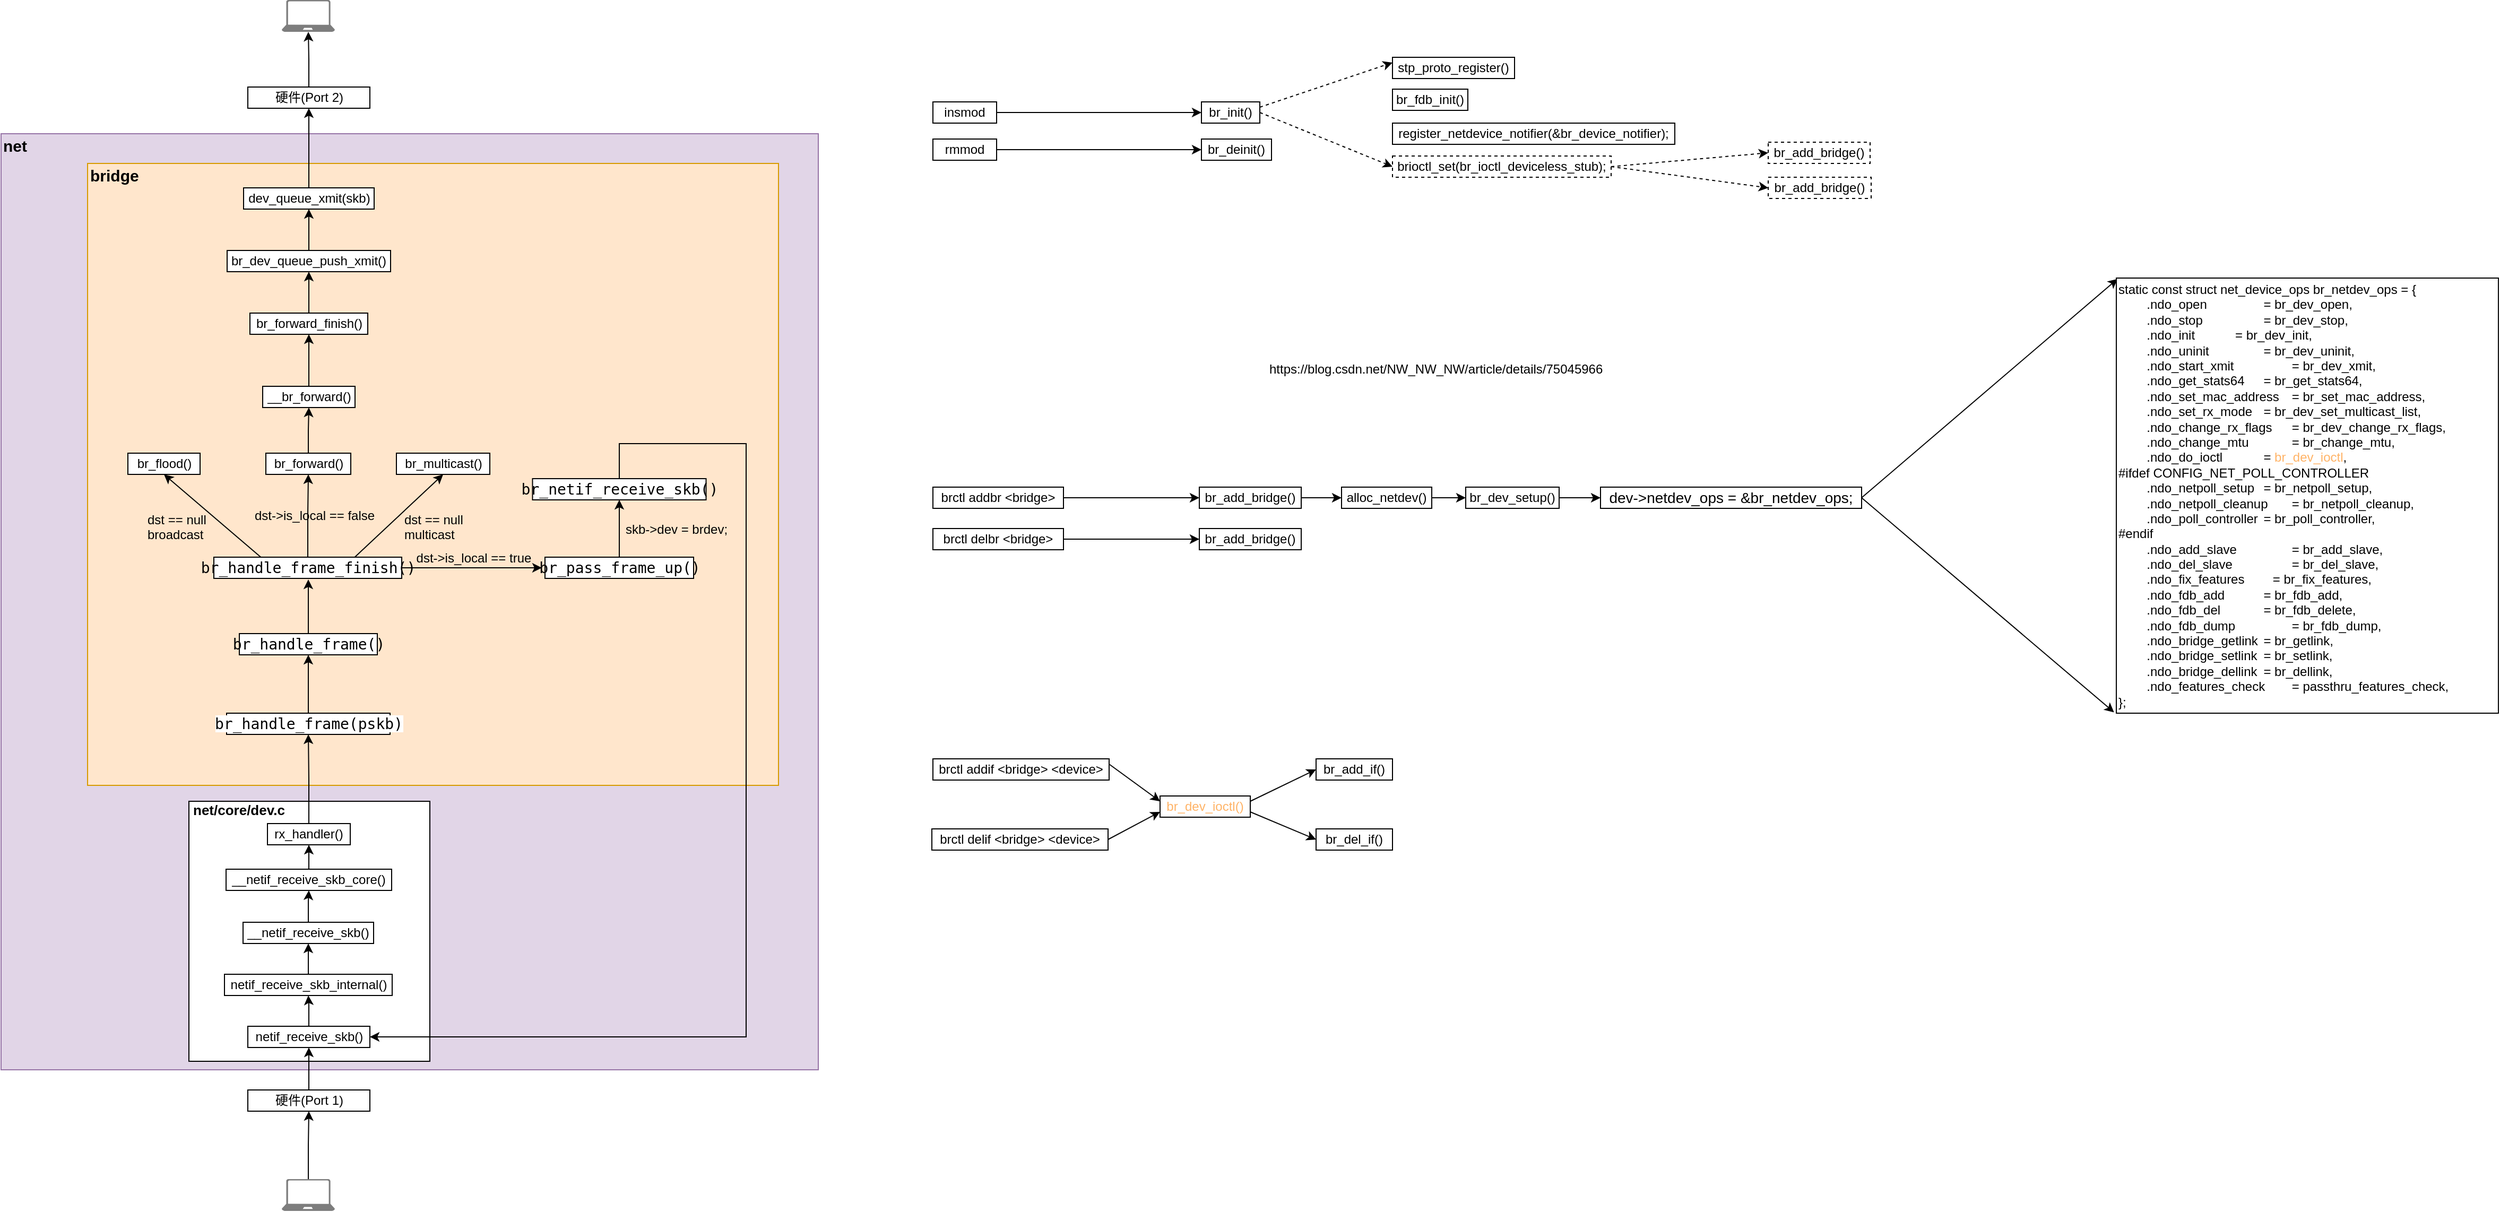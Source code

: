 <mxfile version="11.1.1" type="device"><diagram id="pggCxgmWCeOLtdeDBVQR" name="Page-1"><mxGraphModel dx="1551" dy="1383" grid="0" gridSize="10" guides="1" tooltips="1" connect="1" arrows="1" fold="1" page="1" pageScale="1" pageWidth="827" pageHeight="1169" background="#ffffff" math="0" shadow="0"><root><mxCell id="0"/><mxCell id="1" parent="0"/><mxCell id="nwdufFxf_ckPAzX-Uxvn-13" value="" style="rounded=0;whiteSpace=wrap;html=1;fillColor=#e1d5e7;strokeColor=#9673a6;" vertex="1" parent="1"><mxGeometry x="23" y="141" width="770" height="882" as="geometry"/></mxCell><mxCell id="nwdufFxf_ckPAzX-Uxvn-22" value="" style="rounded=0;whiteSpace=wrap;html=1;" vertex="1" parent="1"><mxGeometry x="200" y="770" width="227" height="245" as="geometry"/></mxCell><mxCell id="rc-2IXcW5ZdC0OMzEDfA-25" value="" style="rounded=0;whiteSpace=wrap;html=1;fillColor=#ffe6cc;strokeColor=#d79b00;" parent="1" vertex="1"><mxGeometry x="104.5" y="169" width="651" height="586" as="geometry"/></mxCell><mxCell id="kpvhtleGyeqen0ASlZic-16" style="edgeStyle=orthogonalEdgeStyle;rounded=0;orthogonalLoop=1;jettySize=auto;html=1;entryX=0.5;entryY=1;entryDx=0;entryDy=0;" parent="1" source="lkw5cNi_A0isOKVGkzOg-30" target="lkw5cNi_A0isOKVGkzOg-31" edge="1"><mxGeometry relative="1" as="geometry"><Array as="points"><mxPoint x="312.5" y="669"/><mxPoint x="312.5" y="669"/></Array></mxGeometry></mxCell><mxCell id="lkw5cNi_A0isOKVGkzOg-30" value="&lt;span style=&quot;font-family: &amp;#34;droid sans mono&amp;#34; , monospace , monospace , &amp;#34;droid sans fallback&amp;#34; ; font-size: 14px ; background-color: rgb(255 , 255 , 255)&quot;&gt;&lt;font color=&quot;#000000&quot;&gt;br_handle_frame(pskb)&lt;/font&gt;&lt;/span&gt;" style="rounded=0;whiteSpace=wrap;html=1;fontColor=#FFFFFF;" parent="1" vertex="1"><mxGeometry x="235.5" y="687" width="154" height="20" as="geometry"/></mxCell><mxCell id="kpvhtleGyeqen0ASlZic-15" style="edgeStyle=orthogonalEdgeStyle;rounded=0;orthogonalLoop=1;jettySize=auto;html=1;" parent="1" source="lkw5cNi_A0isOKVGkzOg-31" edge="1"><mxGeometry relative="1" as="geometry"><mxPoint x="312.5" y="561" as="targetPoint"/></mxGeometry></mxCell><mxCell id="lkw5cNi_A0isOKVGkzOg-31" value="&lt;font face=&quot;droid sans mono, monospace, monospace, droid sans fallback&quot; color=&quot;#000000&quot;&gt;&lt;span style=&quot;font-size: 14px&quot;&gt;br_handle_frame()&lt;/span&gt;&lt;/font&gt;" style="rounded=0;whiteSpace=wrap;html=1;fontColor=#FFFFFF;" parent="1" vertex="1"><mxGeometry x="247.5" y="612" width="130" height="20" as="geometry"/></mxCell><mxCell id="kpvhtleGyeqen0ASlZic-2" style="edgeStyle=orthogonalEdgeStyle;rounded=0;orthogonalLoop=1;jettySize=auto;html=1;" parent="1" source="lkw5cNi_A0isOKVGkzOg-32" edge="1"><mxGeometry relative="1" as="geometry"><mxPoint x="532.5" y="550" as="targetPoint"/></mxGeometry></mxCell><mxCell id="rc-2IXcW5ZdC0OMzEDfA-3" style="edgeStyle=orthogonalEdgeStyle;rounded=0;orthogonalLoop=1;jettySize=auto;html=1;entryX=0.5;entryY=1;entryDx=0;entryDy=0;fontColor=#FFFFFF;" parent="1" source="lkw5cNi_A0isOKVGkzOg-32" target="rc-2IXcW5ZdC0OMzEDfA-2" edge="1"><mxGeometry relative="1" as="geometry"/></mxCell><mxCell id="lkw5cNi_A0isOKVGkzOg-32" value="&lt;font color=&quot;#000000&quot; face=&quot;droid sans mono, monospace, monospace, droid sans fallback&quot;&gt;&lt;span style=&quot;font-size: 14px&quot;&gt;br_handle_frame_finish()&lt;/span&gt;&lt;/font&gt;" style="rounded=0;whiteSpace=wrap;html=1;fontColor=#FFFFFF;" parent="1" vertex="1"><mxGeometry x="223.5" y="540" width="177" height="20" as="geometry"/></mxCell><mxCell id="kpvhtleGyeqen0ASlZic-6" style="edgeStyle=orthogonalEdgeStyle;rounded=0;orthogonalLoop=1;jettySize=auto;html=1;entryX=0.5;entryY=1;entryDx=0;entryDy=0;" parent="1" source="lkw5cNi_A0isOKVGkzOg-33" target="kpvhtleGyeqen0ASlZic-5" edge="1"><mxGeometry relative="1" as="geometry"/></mxCell><mxCell id="lkw5cNi_A0isOKVGkzOg-33" value="&lt;font color=&quot;#000000&quot; face=&quot;droid sans mono, monospace, monospace, droid sans fallback&quot;&gt;&lt;span style=&quot;font-size: 14px&quot;&gt;br_pass_frame_up()&lt;/span&gt;&lt;/font&gt;" style="rounded=0;whiteSpace=wrap;html=1;fontColor=#FFFFFF;" parent="1" vertex="1"><mxGeometry x="535.5" y="540" width="140" height="20" as="geometry"/></mxCell><mxCell id="kpvhtleGyeqen0ASlZic-3" value="dst-&amp;gt;is_local == true" style="text;html=1;align=center;verticalAlign=middle;resizable=0;points=[];autosize=1;" parent="1" vertex="1"><mxGeometry x="409" y="532" width="118" height="18" as="geometry"/></mxCell><mxCell id="kpvhtleGyeqen0ASlZic-11" style="edgeStyle=orthogonalEdgeStyle;rounded=0;orthogonalLoop=1;jettySize=auto;html=1;exitX=0.5;exitY=0;exitDx=0;exitDy=0;entryX=1;entryY=0.5;entryDx=0;entryDy=0;" parent="1" source="kpvhtleGyeqen0ASlZic-5" edge="1" target="kpvhtleGyeqen0ASlZic-10"><mxGeometry relative="1" as="geometry"><mxPoint x="556.6" y="463" as="sourcePoint"/><mxPoint x="366.5" y="925" as="targetPoint"/><Array as="points"><mxPoint x="606" y="433"/><mxPoint x="725" y="433"/><mxPoint x="725" y="992"/></Array></mxGeometry></mxCell><mxCell id="kpvhtleGyeqen0ASlZic-5" value="&lt;font color=&quot;#000000&quot; face=&quot;droid sans mono, monospace, monospace, droid sans fallback&quot;&gt;&lt;span style=&quot;font-size: 14px&quot;&gt;br_netif_receive_skb()&lt;/span&gt;&lt;/font&gt;" style="rounded=0;whiteSpace=wrap;html=1;fontColor=#FFFFFF;" parent="1" vertex="1"><mxGeometry x="523.75" y="466" width="163.5" height="20" as="geometry"/></mxCell><mxCell id="kpvhtleGyeqen0ASlZic-7" value="skb-&amp;gt;dev = brdev;" style="text;html=1;align=center;verticalAlign=middle;resizable=0;points=[];autosize=1;" parent="1" vertex="1"><mxGeometry x="605.5" y="505" width="106" height="18" as="geometry"/></mxCell><mxCell id="nwdufFxf_ckPAzX-Uxvn-12" style="edgeStyle=orthogonalEdgeStyle;rounded=0;orthogonalLoop=1;jettySize=auto;html=1;entryX=0.5;entryY=1;entryDx=0;entryDy=0;" edge="1" parent="1" source="kpvhtleGyeqen0ASlZic-10" target="nwdufFxf_ckPAzX-Uxvn-11"><mxGeometry relative="1" as="geometry"/></mxCell><mxCell id="kpvhtleGyeqen0ASlZic-10" value="&lt;span style=&quot;color: rgb(0 , 0 , 0)&quot;&gt;netif_receive_skb()&lt;/span&gt;" style="rounded=0;whiteSpace=wrap;html=1;fontColor=#FFFFFF;" parent="1" vertex="1"><mxGeometry x="255.5" y="982" width="115" height="20" as="geometry"/></mxCell><mxCell id="rc-2IXcW5ZdC0OMzEDfA-13" style="edgeStyle=orthogonalEdgeStyle;rounded=0;orthogonalLoop=1;jettySize=auto;html=1;entryX=0.5;entryY=1;entryDx=0;entryDy=0;fontColor=#FFFFFF;" parent="1" source="rc-2IXcW5ZdC0OMzEDfA-2" target="rc-2IXcW5ZdC0OMzEDfA-12" edge="1"><mxGeometry relative="1" as="geometry"/></mxCell><mxCell id="rc-2IXcW5ZdC0OMzEDfA-2" value="&lt;font color=&quot;#000000&quot;&gt;br_forward()&lt;/font&gt;" style="rounded=0;whiteSpace=wrap;html=1;fontColor=#FFFFFF;" parent="1" vertex="1"><mxGeometry x="272.5" y="442" width="80" height="20" as="geometry"/></mxCell><mxCell id="rc-2IXcW5ZdC0OMzEDfA-4" value="&lt;font color=&quot;#000000&quot;&gt;br_flood()&lt;/font&gt;" style="rounded=0;whiteSpace=wrap;html=1;fontColor=#FFFFFF;" parent="1" vertex="1"><mxGeometry x="142.5" y="442" width="68" height="20" as="geometry"/></mxCell><mxCell id="rc-2IXcW5ZdC0OMzEDfA-6" value="" style="endArrow=classic;html=1;fontColor=#FFFFFF;exitX=0.25;exitY=0;exitDx=0;exitDy=0;entryX=0.5;entryY=1;entryDx=0;entryDy=0;" parent="1" source="lkw5cNi_A0isOKVGkzOg-32" target="rc-2IXcW5ZdC0OMzEDfA-4" edge="1"><mxGeometry width="50" height="50" relative="1" as="geometry"><mxPoint x="142.5" y="1004" as="sourcePoint"/><mxPoint x="192.5" y="954" as="targetPoint"/></mxGeometry></mxCell><mxCell id="rc-2IXcW5ZdC0OMzEDfA-7" value="&lt;span style=&quot;color: rgb(0 , 0 , 0) ; text-align: center&quot;&gt;dst-&amp;gt;is_local == false&lt;/span&gt;" style="text;html=1;resizable=0;points=[];autosize=1;align=left;verticalAlign=top;spacingTop=-4;fontColor=#FFFFFF;" parent="1" vertex="1"><mxGeometry x="260" y="491" width="123" height="14" as="geometry"/></mxCell><mxCell id="rc-2IXcW5ZdC0OMzEDfA-8" value="&lt;font color=&quot;#000000&quot;&gt;dst == null&lt;br&gt;broadcast&lt;br&gt;&lt;/font&gt;" style="text;html=1;resizable=0;points=[];autosize=1;align=left;verticalAlign=top;spacingTop=-4;fontColor=#FFFFFF;" parent="1" vertex="1"><mxGeometry x="158.5" y="495" width="65" height="28" as="geometry"/></mxCell><mxCell id="rc-2IXcW5ZdC0OMzEDfA-9" value="&lt;span style=&quot;color: rgb(0 , 0 , 0)&quot;&gt;br_multicast()&lt;/span&gt;" style="rounded=0;whiteSpace=wrap;html=1;fontColor=#FFFFFF;" parent="1" vertex="1"><mxGeometry x="395.5" y="442" width="88" height="20" as="geometry"/></mxCell><mxCell id="rc-2IXcW5ZdC0OMzEDfA-10" value="" style="endArrow=classic;html=1;fontColor=#FFFFFF;entryX=0.5;entryY=1;entryDx=0;entryDy=0;exitX=0.75;exitY=0;exitDx=0;exitDy=0;" parent="1" source="lkw5cNi_A0isOKVGkzOg-32" target="rc-2IXcW5ZdC0OMzEDfA-9" edge="1"><mxGeometry width="50" height="50" relative="1" as="geometry"><mxPoint x="142.5" y="1004" as="sourcePoint"/><mxPoint x="192.5" y="954" as="targetPoint"/></mxGeometry></mxCell><mxCell id="rc-2IXcW5ZdC0OMzEDfA-11" value="&lt;font color=&quot;#000000&quot;&gt;dst == null&lt;br&gt;multicast&lt;br&gt;&lt;/font&gt;" style="text;html=1;resizable=0;points=[];autosize=1;align=left;verticalAlign=top;spacingTop=-4;fontColor=#FFFFFF;" parent="1" vertex="1"><mxGeometry x="400.5" y="495" width="65" height="28" as="geometry"/></mxCell><mxCell id="rc-2IXcW5ZdC0OMzEDfA-15" style="edgeStyle=orthogonalEdgeStyle;rounded=0;orthogonalLoop=1;jettySize=auto;html=1;entryX=0.5;entryY=1;entryDx=0;entryDy=0;fontColor=#FFFFFF;" parent="1" source="rc-2IXcW5ZdC0OMzEDfA-12" target="rc-2IXcW5ZdC0OMzEDfA-14" edge="1"><mxGeometry relative="1" as="geometry"/></mxCell><mxCell id="rc-2IXcW5ZdC0OMzEDfA-12" value="&lt;span style=&quot;color: rgb(0 , 0 , 0)&quot;&gt;__br_forward()&lt;/span&gt;" style="rounded=0;whiteSpace=wrap;html=1;fontColor=#FFFFFF;" parent="1" vertex="1"><mxGeometry x="269.5" y="379" width="87" height="20" as="geometry"/></mxCell><mxCell id="rc-2IXcW5ZdC0OMzEDfA-17" style="edgeStyle=orthogonalEdgeStyle;rounded=0;orthogonalLoop=1;jettySize=auto;html=1;entryX=0.5;entryY=1;entryDx=0;entryDy=0;fontColor=#FFFFFF;" parent="1" source="rc-2IXcW5ZdC0OMzEDfA-14" target="rc-2IXcW5ZdC0OMzEDfA-16" edge="1"><mxGeometry relative="1" as="geometry"/></mxCell><mxCell id="rc-2IXcW5ZdC0OMzEDfA-14" value="&lt;span style=&quot;color: rgb(0 , 0 , 0)&quot;&gt;br_forward_finish()&lt;/span&gt;" style="rounded=0;whiteSpace=wrap;html=1;fontColor=#FFFFFF;" parent="1" vertex="1"><mxGeometry x="257.5" y="310" width="111" height="20" as="geometry"/></mxCell><mxCell id="rc-2IXcW5ZdC0OMzEDfA-19" style="edgeStyle=orthogonalEdgeStyle;rounded=0;orthogonalLoop=1;jettySize=auto;html=1;entryX=0.5;entryY=1;entryDx=0;entryDy=0;fontColor=#FFFFFF;" parent="1" source="rc-2IXcW5ZdC0OMzEDfA-16" target="rc-2IXcW5ZdC0OMzEDfA-18" edge="1"><mxGeometry relative="1" as="geometry"/></mxCell><mxCell id="rc-2IXcW5ZdC0OMzEDfA-16" value="&lt;font color=&quot;#000000&quot;&gt;br_dev_queue_push_xmit()&lt;/font&gt;" style="rounded=0;whiteSpace=wrap;html=1;fontColor=#FFFFFF;" parent="1" vertex="1"><mxGeometry x="236" y="251" width="154" height="20" as="geometry"/></mxCell><mxCell id="nwdufFxf_ckPAzX-Uxvn-3" style="edgeStyle=orthogonalEdgeStyle;rounded=0;orthogonalLoop=1;jettySize=auto;html=1;entryX=0.5;entryY=1;entryDx=0;entryDy=0;" edge="1" parent="1" source="rc-2IXcW5ZdC0OMzEDfA-18" target="nwdufFxf_ckPAzX-Uxvn-2"><mxGeometry relative="1" as="geometry"/></mxCell><mxCell id="rc-2IXcW5ZdC0OMzEDfA-18" value="&lt;font color=&quot;#000000&quot;&gt;dev_queue_xmit(skb)&lt;/font&gt;" style="rounded=0;whiteSpace=wrap;html=1;fontColor=#FFFFFF;" parent="1" vertex="1"><mxGeometry x="251.5" y="192" width="123" height="20" as="geometry"/></mxCell><mxCell id="rc-2IXcW5ZdC0OMzEDfA-23" style="edgeStyle=orthogonalEdgeStyle;rounded=0;orthogonalLoop=1;jettySize=auto;html=1;entryX=0.5;entryY=1;entryDx=0;entryDy=0;fontColor=#FFFFFF;" parent="1" source="rc-2IXcW5ZdC0OMzEDfA-20" target="kpvhtleGyeqen0ASlZic-10" edge="1"><mxGeometry relative="1" as="geometry"/></mxCell><mxCell id="rc-2IXcW5ZdC0OMzEDfA-20" value="&lt;font color=&quot;#000000&quot;&gt;硬件(Port 1)&lt;/font&gt;" style="rounded=0;whiteSpace=wrap;html=1;fontColor=#FFFFFF;" parent="1" vertex="1"><mxGeometry x="255.5" y="1042" width="115" height="20" as="geometry"/></mxCell><mxCell id="nwdufFxf_ckPAzX-Uxvn-1" value="&lt;font style=&quot;font-size: 15px&quot;&gt;&lt;b&gt;bridge&lt;/b&gt;&lt;/font&gt;" style="text;html=1;resizable=0;points=[];autosize=1;align=left;verticalAlign=top;spacingTop=-4;" vertex="1" parent="1"><mxGeometry x="104.5" y="169" width="56" height="15" as="geometry"/></mxCell><mxCell id="nwdufFxf_ckPAzX-Uxvn-10" style="edgeStyle=orthogonalEdgeStyle;rounded=0;orthogonalLoop=1;jettySize=auto;html=1;entryX=0.5;entryY=1;entryDx=0;entryDy=0;entryPerimeter=0;" edge="1" parent="1" source="nwdufFxf_ckPAzX-Uxvn-2" target="nwdufFxf_ckPAzX-Uxvn-9"><mxGeometry relative="1" as="geometry"/></mxCell><mxCell id="nwdufFxf_ckPAzX-Uxvn-2" value="&lt;font color=&quot;#000000&quot;&gt;硬件(Port 2)&lt;/font&gt;" style="rounded=0;whiteSpace=wrap;html=1;fontColor=#FFFFFF;" vertex="1" parent="1"><mxGeometry x="255.5" y="97" width="115" height="20" as="geometry"/></mxCell><mxCell id="nwdufFxf_ckPAzX-Uxvn-8" style="edgeStyle=orthogonalEdgeStyle;rounded=0;orthogonalLoop=1;jettySize=auto;html=1;entryX=0.5;entryY=1;entryDx=0;entryDy=0;" edge="1" parent="1" source="nwdufFxf_ckPAzX-Uxvn-7" target="rc-2IXcW5ZdC0OMzEDfA-20"><mxGeometry relative="1" as="geometry"/></mxCell><mxCell id="nwdufFxf_ckPAzX-Uxvn-7" value="" style="pointerEvents=1;shadow=0;dashed=0;html=1;strokeColor=none;labelPosition=center;verticalLabelPosition=bottom;verticalAlign=top;align=center;shape=mxgraph.azure.laptop;fillColor=#7D7D7D;" vertex="1" parent="1"><mxGeometry x="287.5" y="1126" width="50" height="30" as="geometry"/></mxCell><mxCell id="nwdufFxf_ckPAzX-Uxvn-9" value="" style="pointerEvents=1;shadow=0;dashed=0;html=1;strokeColor=none;labelPosition=center;verticalLabelPosition=bottom;verticalAlign=top;align=center;shape=mxgraph.azure.laptop;fillColor=#7D7D7D;" vertex="1" parent="1"><mxGeometry x="287.5" y="15" width="50" height="30" as="geometry"/></mxCell><mxCell id="nwdufFxf_ckPAzX-Uxvn-18" style="edgeStyle=orthogonalEdgeStyle;rounded=0;orthogonalLoop=1;jettySize=auto;html=1;entryX=0.5;entryY=1;entryDx=0;entryDy=0;" edge="1" parent="1" source="nwdufFxf_ckPAzX-Uxvn-11" target="nwdufFxf_ckPAzX-Uxvn-15"><mxGeometry relative="1" as="geometry"/></mxCell><mxCell id="nwdufFxf_ckPAzX-Uxvn-11" value="&lt;font color=&quot;#000000&quot;&gt;netif_receive_skb_internal()&lt;/font&gt;" style="rounded=0;whiteSpace=wrap;html=1;fontColor=#FFFFFF;" vertex="1" parent="1"><mxGeometry x="233.5" y="933" width="158" height="20" as="geometry"/></mxCell><mxCell id="nwdufFxf_ckPAzX-Uxvn-14" value="&lt;font size=&quot;1&quot;&gt;&lt;b style=&quot;font-size: 15px&quot;&gt;net&lt;/b&gt;&lt;/font&gt;" style="text;html=1;resizable=0;points=[];autosize=1;align=left;verticalAlign=top;spacingTop=-4;" vertex="1" parent="1"><mxGeometry x="23" y="141" width="33" height="16" as="geometry"/></mxCell><mxCell id="nwdufFxf_ckPAzX-Uxvn-19" style="edgeStyle=orthogonalEdgeStyle;rounded=0;orthogonalLoop=1;jettySize=auto;html=1;entryX=0.5;entryY=1;entryDx=0;entryDy=0;" edge="1" parent="1" source="nwdufFxf_ckPAzX-Uxvn-15" target="nwdufFxf_ckPAzX-Uxvn-16"><mxGeometry relative="1" as="geometry"/></mxCell><mxCell id="nwdufFxf_ckPAzX-Uxvn-15" value="&lt;font color=&quot;#000000&quot;&gt;__netif_receive_skb()&lt;/font&gt;" style="rounded=0;whiteSpace=wrap;html=1;fontColor=#FFFFFF;" vertex="1" parent="1"><mxGeometry x="251" y="884" width="123" height="20" as="geometry"/></mxCell><mxCell id="nwdufFxf_ckPAzX-Uxvn-20" style="edgeStyle=orthogonalEdgeStyle;rounded=0;orthogonalLoop=1;jettySize=auto;html=1;entryX=0.5;entryY=1;entryDx=0;entryDy=0;" edge="1" parent="1" source="nwdufFxf_ckPAzX-Uxvn-16" target="nwdufFxf_ckPAzX-Uxvn-17"><mxGeometry relative="1" as="geometry"/></mxCell><mxCell id="nwdufFxf_ckPAzX-Uxvn-16" value="&lt;font color=&quot;#000000&quot;&gt;__netif_receive_skb_core()&lt;/font&gt;" style="rounded=0;whiteSpace=wrap;html=1;fontColor=#FFFFFF;" vertex="1" parent="1"><mxGeometry x="235" y="834" width="156" height="20" as="geometry"/></mxCell><mxCell id="nwdufFxf_ckPAzX-Uxvn-21" style="edgeStyle=orthogonalEdgeStyle;rounded=0;orthogonalLoop=1;jettySize=auto;html=1;entryX=0.5;entryY=1;entryDx=0;entryDy=0;" edge="1" parent="1" source="nwdufFxf_ckPAzX-Uxvn-17" target="lkw5cNi_A0isOKVGkzOg-30"><mxGeometry relative="1" as="geometry"/></mxCell><mxCell id="nwdufFxf_ckPAzX-Uxvn-17" value="&lt;font color=&quot;#000000&quot;&gt;rx_handler()&lt;/font&gt;" style="rounded=0;whiteSpace=wrap;html=1;fontColor=#FFFFFF;" vertex="1" parent="1"><mxGeometry x="274" y="791" width="78" height="20" as="geometry"/></mxCell><mxCell id="nwdufFxf_ckPAzX-Uxvn-23" value="&lt;b&gt;&lt;font style=&quot;font-size: 13px&quot;&gt;net/core/dev.c&lt;/font&gt;&lt;/b&gt;" style="text;html=1;resizable=0;points=[];autosize=1;align=left;verticalAlign=top;spacingTop=-4;" vertex="1" parent="1"><mxGeometry x="202" y="768" width="96" height="14" as="geometry"/></mxCell><mxCell id="nwdufFxf_ckPAzX-Uxvn-26" style="edgeStyle=orthogonalEdgeStyle;rounded=0;orthogonalLoop=1;jettySize=auto;html=1;entryX=0;entryY=0.5;entryDx=0;entryDy=0;" edge="1" parent="1" source="nwdufFxf_ckPAzX-Uxvn-24" target="nwdufFxf_ckPAzX-Uxvn-25"><mxGeometry relative="1" as="geometry"/></mxCell><mxCell id="nwdufFxf_ckPAzX-Uxvn-24" value="&lt;font color=&quot;#000000&quot;&gt;insmod&lt;/font&gt;" style="rounded=0;whiteSpace=wrap;html=1;fontColor=#FFFFFF;" vertex="1" parent="1"><mxGeometry x="901" y="111" width="60" height="20" as="geometry"/></mxCell><mxCell id="nwdufFxf_ckPAzX-Uxvn-25" value="&lt;font color=&quot;#000000&quot;&gt;br_init()&lt;/font&gt;" style="rounded=0;whiteSpace=wrap;html=1;fontColor=#FFFFFF;" vertex="1" parent="1"><mxGeometry x="1154" y="111" width="55" height="20" as="geometry"/></mxCell><mxCell id="nwdufFxf_ckPAzX-Uxvn-33" style="edgeStyle=orthogonalEdgeStyle;rounded=0;orthogonalLoop=1;jettySize=auto;html=1;entryX=0;entryY=0.5;entryDx=0;entryDy=0;" edge="1" parent="1" source="nwdufFxf_ckPAzX-Uxvn-27" target="nwdufFxf_ckPAzX-Uxvn-29"><mxGeometry relative="1" as="geometry"/></mxCell><mxCell id="nwdufFxf_ckPAzX-Uxvn-27" value="&lt;font color=&quot;#000000&quot;&gt;brctl addbr &amp;lt;bridge&amp;gt;&lt;/font&gt;" style="rounded=0;whiteSpace=wrap;html=1;fontColor=#FFFFFF;" vertex="1" parent="1"><mxGeometry x="901" y="474" width="123" height="20" as="geometry"/></mxCell><mxCell id="nwdufFxf_ckPAzX-Uxvn-54" style="edgeStyle=orthogonalEdgeStyle;rounded=0;orthogonalLoop=1;jettySize=auto;html=1;entryX=0;entryY=0.5;entryDx=0;entryDy=0;" edge="1" parent="1" source="nwdufFxf_ckPAzX-Uxvn-29" target="nwdufFxf_ckPAzX-Uxvn-46"><mxGeometry relative="1" as="geometry"/></mxCell><mxCell id="nwdufFxf_ckPAzX-Uxvn-29" value="&lt;font color=&quot;#000000&quot;&gt;br_add_bridge()&lt;/font&gt;" style="rounded=0;whiteSpace=wrap;html=1;" vertex="1" parent="1"><mxGeometry x="1152" y="474" width="96" height="20" as="geometry"/></mxCell><mxCell id="nwdufFxf_ckPAzX-Uxvn-32" style="edgeStyle=orthogonalEdgeStyle;rounded=0;orthogonalLoop=1;jettySize=auto;html=1;entryX=0;entryY=0.5;entryDx=0;entryDy=0;" edge="1" parent="1" source="nwdufFxf_ckPAzX-Uxvn-30" target="nwdufFxf_ckPAzX-Uxvn-31"><mxGeometry relative="1" as="geometry"/></mxCell><mxCell id="nwdufFxf_ckPAzX-Uxvn-30" value="&lt;font color=&quot;#000000&quot;&gt;rmmod&lt;/font&gt;" style="rounded=0;whiteSpace=wrap;html=1;fontColor=#FFFFFF;" vertex="1" parent="1"><mxGeometry x="901" y="146" width="60" height="20" as="geometry"/></mxCell><mxCell id="nwdufFxf_ckPAzX-Uxvn-31" value="&lt;font color=&quot;#000000&quot;&gt;br_deinit()&lt;/font&gt;" style="rounded=0;whiteSpace=wrap;html=1;fontColor=#FFFFFF;" vertex="1" parent="1"><mxGeometry x="1154" y="146" width="66" height="20" as="geometry"/></mxCell><mxCell id="nwdufFxf_ckPAzX-Uxvn-34" style="edgeStyle=orthogonalEdgeStyle;rounded=0;orthogonalLoop=1;jettySize=auto;html=1;entryX=0;entryY=0.5;entryDx=0;entryDy=0;" edge="1" parent="1" source="nwdufFxf_ckPAzX-Uxvn-35" target="nwdufFxf_ckPAzX-Uxvn-36"><mxGeometry relative="1" as="geometry"/></mxCell><mxCell id="nwdufFxf_ckPAzX-Uxvn-35" value="&lt;font color=&quot;#000000&quot;&gt;brctl delbr &amp;lt;bridge&amp;gt;&lt;/font&gt;" style="rounded=0;whiteSpace=wrap;html=1;fontColor=#FFFFFF;" vertex="1" parent="1"><mxGeometry x="901" y="513" width="123" height="20" as="geometry"/></mxCell><mxCell id="nwdufFxf_ckPAzX-Uxvn-36" value="&lt;font color=&quot;#000000&quot;&gt;br_add_bridge()&lt;/font&gt;" style="rounded=0;whiteSpace=wrap;html=1;" vertex="1" parent="1"><mxGeometry x="1152" y="513" width="96" height="20" as="geometry"/></mxCell><mxCell id="nwdufFxf_ckPAzX-Uxvn-38" value="&lt;font color=&quot;#000000&quot;&gt;brctl addif &amp;lt;bridge&amp;gt; &amp;lt;device&amp;gt;&lt;/font&gt;" style="rounded=0;whiteSpace=wrap;html=1;fontColor=#FFFFFF;" vertex="1" parent="1"><mxGeometry x="901" y="730" width="166" height="20" as="geometry"/></mxCell><mxCell id="nwdufFxf_ckPAzX-Uxvn-39" value="&lt;font color=&quot;#000000&quot;&gt;br_add_if()&lt;/font&gt;" style="rounded=0;whiteSpace=wrap;html=1;fontColor=#FFFFFF;" vertex="1" parent="1"><mxGeometry x="1262" y="730" width="72" height="20" as="geometry"/></mxCell><mxCell id="nwdufFxf_ckPAzX-Uxvn-44" value="&lt;font color=&quot;#000000&quot;&gt;brctl delif &amp;lt;bridge&amp;gt; &amp;lt;device&amp;gt;&lt;/font&gt;" style="rounded=0;whiteSpace=wrap;html=1;fontColor=#FFFFFF;" vertex="1" parent="1"><mxGeometry x="900" y="796" width="166" height="20" as="geometry"/></mxCell><mxCell id="nwdufFxf_ckPAzX-Uxvn-45" value="&lt;font color=&quot;#000000&quot;&gt;br_del_if()&lt;/font&gt;" style="rounded=0;whiteSpace=wrap;html=1;fontColor=#FFFFFF;" vertex="1" parent="1"><mxGeometry x="1262" y="796" width="72" height="20" as="geometry"/></mxCell><mxCell id="nwdufFxf_ckPAzX-Uxvn-55" style="edgeStyle=orthogonalEdgeStyle;rounded=0;orthogonalLoop=1;jettySize=auto;html=1;entryX=0;entryY=0.5;entryDx=0;entryDy=0;" edge="1" parent="1" source="nwdufFxf_ckPAzX-Uxvn-46" target="nwdufFxf_ckPAzX-Uxvn-47"><mxGeometry relative="1" as="geometry"/></mxCell><mxCell id="nwdufFxf_ckPAzX-Uxvn-46" value="&lt;font color=&quot;#000000&quot;&gt;alloc_netdev()&lt;/font&gt;" style="rounded=0;whiteSpace=wrap;html=1;fontColor=#FFFFFF;" vertex="1" parent="1"><mxGeometry x="1286" y="474" width="85" height="20" as="geometry"/></mxCell><mxCell id="nwdufFxf_ckPAzX-Uxvn-56" style="edgeStyle=orthogonalEdgeStyle;rounded=0;orthogonalLoop=1;jettySize=auto;html=1;entryX=0;entryY=0.5;entryDx=0;entryDy=0;" edge="1" parent="1" source="nwdufFxf_ckPAzX-Uxvn-47" target="nwdufFxf_ckPAzX-Uxvn-49"><mxGeometry relative="1" as="geometry"/></mxCell><mxCell id="nwdufFxf_ckPAzX-Uxvn-47" value="&lt;font color=&quot;#000000&quot;&gt;br_dev_setup()&lt;/font&gt;" style="rounded=0;whiteSpace=wrap;html=1;fontColor=#FFFFFF;" vertex="1" parent="1"><mxGeometry x="1403" y="474" width="88" height="20" as="geometry"/></mxCell><mxCell id="nwdufFxf_ckPAzX-Uxvn-49" value="&lt;div style=&quot;font-size: 14px ; line-height: 19px ; white-space: pre&quot;&gt;&lt;span style=&quot;background-color: rgb(255 , 255 , 255)&quot;&gt;&lt;font color=&quot;#000000&quot;&gt;dev-&amp;gt;netdev_ops = &amp;amp;br_netdev_ops;&lt;/font&gt;&lt;/span&gt;&lt;/div&gt;" style="rounded=0;whiteSpace=wrap;html=1;fontColor=#FFFFFF;" vertex="1" parent="1"><mxGeometry x="1530" y="474" width="246" height="20" as="geometry"/></mxCell><mxCell id="nwdufFxf_ckPAzX-Uxvn-51" value="" style="endArrow=classic;html=1;exitX=1;exitY=0.5;exitDx=0;exitDy=0;entryX=0.003;entryY=0.002;entryDx=0;entryDy=0;entryPerimeter=0;" edge="1" parent="1" source="nwdufFxf_ckPAzX-Uxvn-49" target="nwdufFxf_ckPAzX-Uxvn-53"><mxGeometry width="50" height="50" relative="1" as="geometry"><mxPoint x="1936" y="665" as="sourcePoint"/><mxPoint x="2018" y="363" as="targetPoint"/></mxGeometry></mxCell><mxCell id="nwdufFxf_ckPAzX-Uxvn-52" value="" style="endArrow=classic;html=1;exitX=1;exitY=0.5;exitDx=0;exitDy=0;entryX=-0.006;entryY=0.998;entryDx=0;entryDy=0;entryPerimeter=0;" edge="1" parent="1" source="nwdufFxf_ckPAzX-Uxvn-49" target="nwdufFxf_ckPAzX-Uxvn-53"><mxGeometry width="50" height="50" relative="1" as="geometry"><mxPoint x="1786" y="494" as="sourcePoint"/><mxPoint x="2014" y="550" as="targetPoint"/></mxGeometry></mxCell><mxCell id="nwdufFxf_ckPAzX-Uxvn-53" value="&lt;div&gt;&lt;font color=&quot;#000000&quot;&gt;static const struct net_device_ops br_netdev_ops = {&lt;/font&gt;&lt;/div&gt;&lt;div&gt;&lt;font color=&quot;#000000&quot;&gt;&lt;span style=&quot;white-space: pre&quot;&gt;&#9;&lt;/span&gt;.ndo_open&lt;span style=&quot;white-space: pre&quot;&gt;&#9;&#9;&lt;/span&gt; = br_dev_open,&lt;/font&gt;&lt;/div&gt;&lt;div&gt;&lt;font color=&quot;#000000&quot;&gt;&lt;span style=&quot;white-space: pre&quot;&gt;&#9;&lt;/span&gt;.ndo_stop&lt;span style=&quot;white-space: pre&quot;&gt;&#9;&#9;&lt;/span&gt; = br_dev_stop,&lt;/font&gt;&lt;/div&gt;&lt;div&gt;&lt;font color=&quot;#000000&quot;&gt;&lt;span style=&quot;white-space: pre&quot;&gt;&#9;&lt;/span&gt;.ndo_init&lt;span style=&quot;white-space: pre&quot;&gt;&#9;&#9;&lt;/span&gt; = br_dev_init,&lt;/font&gt;&lt;/div&gt;&lt;div&gt;&lt;font color=&quot;#000000&quot;&gt;&lt;span style=&quot;white-space: pre&quot;&gt;&#9;&lt;/span&gt;.ndo_uninit&lt;span style=&quot;white-space: pre&quot;&gt;&#9;&#9;&lt;/span&gt; = br_dev_uninit,&lt;/font&gt;&lt;/div&gt;&lt;div&gt;&lt;font color=&quot;#000000&quot;&gt;&lt;span style=&quot;white-space: pre&quot;&gt;&#9;&lt;/span&gt;.ndo_start_xmit&lt;span style=&quot;white-space: pre&quot;&gt;&#9;&#9;&lt;/span&gt; = br_dev_xmit,&lt;/font&gt;&lt;/div&gt;&lt;div&gt;&lt;font color=&quot;#000000&quot;&gt;&lt;span style=&quot;white-space: pre&quot;&gt;&#9;&lt;/span&gt;.ndo_get_stats64&lt;span style=&quot;white-space: pre&quot;&gt;&#9;&lt;/span&gt; = br_get_stats64,&lt;/font&gt;&lt;/div&gt;&lt;div&gt;&lt;font color=&quot;#000000&quot;&gt;&lt;span style=&quot;white-space: pre&quot;&gt;&#9;&lt;/span&gt;.ndo_set_mac_address&lt;span style=&quot;white-space: pre&quot;&gt;&#9;&lt;/span&gt; = br_set_mac_address,&lt;/font&gt;&lt;/div&gt;&lt;div&gt;&lt;font color=&quot;#000000&quot;&gt;&lt;span style=&quot;white-space: pre&quot;&gt;&#9;&lt;/span&gt;.ndo_set_rx_mode&lt;span style=&quot;white-space: pre&quot;&gt;&#9;&lt;/span&gt; = br_dev_set_multicast_list,&lt;/font&gt;&lt;/div&gt;&lt;div&gt;&lt;font color=&quot;#000000&quot;&gt;&lt;span style=&quot;white-space: pre&quot;&gt;&#9;&lt;/span&gt;.ndo_change_rx_flags&lt;span style=&quot;white-space: pre&quot;&gt;&#9;&lt;/span&gt; = br_dev_change_rx_flags,&lt;/font&gt;&lt;/div&gt;&lt;div&gt;&lt;font color=&quot;#000000&quot;&gt;&lt;span style=&quot;white-space: pre&quot;&gt;&#9;&lt;/span&gt;.ndo_change_mtu&lt;span style=&quot;white-space: pre&quot;&gt;&#9;&#9;&lt;/span&gt; = br_change_mtu,&lt;/font&gt;&lt;/div&gt;&lt;div&gt;&lt;font color=&quot;#000000&quot;&gt;&lt;span style=&quot;white-space: pre&quot;&gt;&#9;&lt;/span&gt;.ndo_do_ioctl&lt;span style=&quot;white-space: pre&quot;&gt;&#9;&#9;&lt;/span&gt; = &lt;/font&gt;&lt;font color=&quot;#ffb366&quot;&gt;br_dev_ioctl&lt;/font&gt;&lt;font color=&quot;#000000&quot;&gt;,&lt;/font&gt;&lt;/div&gt;&lt;div&gt;&lt;font color=&quot;#000000&quot;&gt;#ifdef CONFIG_NET_POLL_CONTROLLER&lt;/font&gt;&lt;/div&gt;&lt;div&gt;&lt;font color=&quot;#000000&quot;&gt;&lt;span style=&quot;white-space: pre&quot;&gt;&#9;&lt;/span&gt;.ndo_netpoll_setup&lt;span style=&quot;white-space: pre&quot;&gt;&#9;&lt;/span&gt; = br_netpoll_setup,&lt;/font&gt;&lt;/div&gt;&lt;div&gt;&lt;font color=&quot;#000000&quot;&gt;&lt;span style=&quot;white-space: pre&quot;&gt;&#9;&lt;/span&gt;.ndo_netpoll_cleanup&lt;span style=&quot;white-space: pre&quot;&gt;&#9;&lt;/span&gt; = br_netpoll_cleanup,&lt;/font&gt;&lt;/div&gt;&lt;div&gt;&lt;font color=&quot;#000000&quot;&gt;&lt;span style=&quot;white-space: pre&quot;&gt;&#9;&lt;/span&gt;.ndo_poll_controller&lt;span style=&quot;white-space: pre&quot;&gt;&#9;&lt;/span&gt; = br_poll_controller,&lt;/font&gt;&lt;/div&gt;&lt;div&gt;&lt;font color=&quot;#000000&quot;&gt;#endif&lt;/font&gt;&lt;/div&gt;&lt;div&gt;&lt;font color=&quot;#000000&quot;&gt;&lt;span style=&quot;white-space: pre&quot;&gt;&#9;&lt;/span&gt;.ndo_add_slave&lt;span style=&quot;white-space: pre&quot;&gt;&#9;&#9;&lt;/span&gt; = br_add_slave,&lt;/font&gt;&lt;/div&gt;&lt;div&gt;&lt;font color=&quot;#000000&quot;&gt;&lt;span style=&quot;white-space: pre&quot;&gt;&#9;&lt;/span&gt;.ndo_del_slave&lt;span style=&quot;white-space: pre&quot;&gt;&#9;&#9;&lt;/span&gt; = br_del_slave,&lt;/font&gt;&lt;/div&gt;&lt;div&gt;&lt;font color=&quot;#000000&quot;&gt;&lt;span style=&quot;white-space: pre&quot;&gt;&#9;&lt;/span&gt;.ndo_fix_features&amp;nbsp; &amp;nbsp; &amp;nbsp; &amp;nbsp; = br_fix_features,&lt;/font&gt;&lt;/div&gt;&lt;div&gt;&lt;font color=&quot;#000000&quot;&gt;&lt;span style=&quot;white-space: pre&quot;&gt;&#9;&lt;/span&gt;.ndo_fdb_add&lt;span style=&quot;white-space: pre&quot;&gt;&#9;&#9;&lt;/span&gt; = br_fdb_add,&lt;/font&gt;&lt;/div&gt;&lt;div&gt;&lt;font color=&quot;#000000&quot;&gt;&lt;span style=&quot;white-space: pre&quot;&gt;&#9;&lt;/span&gt;.ndo_fdb_del&lt;span style=&quot;white-space: pre&quot;&gt;&#9;&#9;&lt;/span&gt; = br_fdb_delete,&lt;/font&gt;&lt;/div&gt;&lt;div&gt;&lt;font color=&quot;#000000&quot;&gt;&lt;span style=&quot;white-space: pre&quot;&gt;&#9;&lt;/span&gt;.ndo_fdb_dump&lt;span style=&quot;white-space: pre&quot;&gt;&#9;&#9;&lt;/span&gt; = br_fdb_dump,&lt;/font&gt;&lt;/div&gt;&lt;div&gt;&lt;font color=&quot;#000000&quot;&gt;&lt;span style=&quot;white-space: pre&quot;&gt;&#9;&lt;/span&gt;.ndo_bridge_getlink&lt;span style=&quot;white-space: pre&quot;&gt;&#9;&lt;/span&gt; = br_getlink,&lt;/font&gt;&lt;/div&gt;&lt;div&gt;&lt;font color=&quot;#000000&quot;&gt;&lt;span style=&quot;white-space: pre&quot;&gt;&#9;&lt;/span&gt;.ndo_bridge_setlink&lt;span style=&quot;white-space: pre&quot;&gt;&#9;&lt;/span&gt; = br_setlink,&lt;/font&gt;&lt;/div&gt;&lt;div&gt;&lt;font color=&quot;#000000&quot;&gt;&lt;span style=&quot;white-space: pre&quot;&gt;&#9;&lt;/span&gt;.ndo_bridge_dellink&lt;span style=&quot;white-space: pre&quot;&gt;&#9;&lt;/span&gt; = br_dellink,&lt;/font&gt;&lt;/div&gt;&lt;div&gt;&lt;font color=&quot;#000000&quot;&gt;&lt;span style=&quot;white-space: pre&quot;&gt;&#9;&lt;/span&gt;.ndo_features_check&lt;span style=&quot;white-space: pre&quot;&gt;&#9;&lt;/span&gt; = passthru_features_check,&lt;/font&gt;&lt;/div&gt;&lt;div&gt;&lt;font color=&quot;#000000&quot;&gt;};&lt;/font&gt;&lt;/div&gt;" style="rounded=0;whiteSpace=wrap;html=1;fontColor=#FFFFFF;align=left;" vertex="1" parent="1"><mxGeometry x="2016" y="277" width="360" height="410" as="geometry"/></mxCell><mxCell id="nwdufFxf_ckPAzX-Uxvn-57" value="&lt;font color=&quot;#000000&quot;&gt;stp_proto_register()&lt;/font&gt;" style="rounded=0;whiteSpace=wrap;html=1;fontColor=#FFFFFF;" vertex="1" parent="1"><mxGeometry x="1334" y="69" width="115" height="20" as="geometry"/></mxCell><mxCell id="nwdufFxf_ckPAzX-Uxvn-58" value="&lt;font color=&quot;#000000&quot;&gt;br_fdb_init()&lt;/font&gt;" style="rounded=0;whiteSpace=wrap;html=1;fontColor=#FFFFFF;" vertex="1" parent="1"><mxGeometry x="1334" y="99" width="71" height="20" as="geometry"/></mxCell><mxCell id="nwdufFxf_ckPAzX-Uxvn-59" value="&lt;font color=&quot;#000000&quot;&gt;brioctl_set(br_ioctl_deviceless_stub);&lt;/font&gt;" style="rounded=0;whiteSpace=wrap;html=1;fontColor=#FFFFFF;dashed=1;" vertex="1" parent="1"><mxGeometry x="1334" y="162" width="206" height="20" as="geometry"/></mxCell><mxCell id="nwdufFxf_ckPAzX-Uxvn-60" value="&lt;font color=&quot;#000000&quot;&gt;register_netdevice_notifier(&amp;amp;br_device_notifier);&lt;/font&gt;" style="rounded=0;whiteSpace=wrap;html=1;fontColor=#FFFFFF;" vertex="1" parent="1"><mxGeometry x="1334" y="131" width="266" height="20" as="geometry"/></mxCell><mxCell id="nwdufFxf_ckPAzX-Uxvn-61" value="" style="endArrow=classic;html=1;exitX=1;exitY=0.25;exitDx=0;exitDy=0;entryX=0;entryY=0.25;entryDx=0;entryDy=0;dashed=1;" edge="1" parent="1" source="nwdufFxf_ckPAzX-Uxvn-25" target="nwdufFxf_ckPAzX-Uxvn-57"><mxGeometry width="50" height="50" relative="1" as="geometry"><mxPoint x="1353" y="599" as="sourcePoint"/><mxPoint x="1403" y="549" as="targetPoint"/></mxGeometry></mxCell><mxCell id="nwdufFxf_ckPAzX-Uxvn-62" value="" style="endArrow=classic;html=1;exitX=1;exitY=0.5;exitDx=0;exitDy=0;entryX=0;entryY=0.5;entryDx=0;entryDy=0;dashed=1;" edge="1" parent="1" source="nwdufFxf_ckPAzX-Uxvn-25" target="nwdufFxf_ckPAzX-Uxvn-59"><mxGeometry width="50" height="50" relative="1" as="geometry"><mxPoint x="1219" y="126" as="sourcePoint"/><mxPoint x="1299" y="187" as="targetPoint"/></mxGeometry></mxCell><mxCell id="nwdufFxf_ckPAzX-Uxvn-63" value="" style="endArrow=classic;html=1;exitX=1;exitY=0.5;exitDx=0;exitDy=0;entryX=0;entryY=0.5;entryDx=0;entryDy=0;dashed=1;" edge="1" parent="1" source="nwdufFxf_ckPAzX-Uxvn-59" target="nwdufFxf_ckPAzX-Uxvn-65"><mxGeometry width="50" height="50" relative="1" as="geometry"><mxPoint x="1604" y="261" as="sourcePoint"/><mxPoint x="1654" y="211" as="targetPoint"/></mxGeometry></mxCell><mxCell id="nwdufFxf_ckPAzX-Uxvn-64" value="&lt;span style=&quot;color: rgb(0 , 0 , 0)&quot;&gt;br_add_bridge()&lt;/span&gt;" style="rounded=0;whiteSpace=wrap;html=1;dashed=1;" vertex="1" parent="1"><mxGeometry x="1688" y="149" width="96" height="20" as="geometry"/></mxCell><mxCell id="nwdufFxf_ckPAzX-Uxvn-65" value="&lt;span style=&quot;color: rgb(0 , 0 , 0)&quot;&gt;br_add_bridge()&lt;/span&gt;" style="rounded=0;whiteSpace=wrap;html=1;dashed=1;" vertex="1" parent="1"><mxGeometry x="1688" y="182" width="97" height="20" as="geometry"/></mxCell><mxCell id="nwdufFxf_ckPAzX-Uxvn-66" value="" style="endArrow=classic;html=1;dashed=1;exitX=1;exitY=0.5;exitDx=0;exitDy=0;entryX=0;entryY=0.5;entryDx=0;entryDy=0;" edge="1" parent="1" source="nwdufFxf_ckPAzX-Uxvn-59" target="nwdufFxf_ckPAzX-Uxvn-64"><mxGeometry width="50" height="50" relative="1" as="geometry"><mxPoint x="1562" y="380" as="sourcePoint"/><mxPoint x="1612" y="330" as="targetPoint"/></mxGeometry></mxCell><mxCell id="nwdufFxf_ckPAzX-Uxvn-67" value="&lt;span style=&quot;color: rgb(255 , 179 , 102) ; text-align: left&quot;&gt;br_dev_ioctl()&lt;/span&gt;" style="rounded=0;whiteSpace=wrap;html=1;fontColor=#FFFFFF;" vertex="1" parent="1"><mxGeometry x="1115" y="765" width="85" height="20" as="geometry"/></mxCell><mxCell id="nwdufFxf_ckPAzX-Uxvn-69" value="" style="endArrow=classic;html=1;exitX=1;exitY=0.25;exitDx=0;exitDy=0;entryX=0;entryY=0.25;entryDx=0;entryDy=0;" edge="1" parent="1" source="nwdufFxf_ckPAzX-Uxvn-38" target="nwdufFxf_ckPAzX-Uxvn-67"><mxGeometry width="50" height="50" relative="1" as="geometry"><mxPoint x="1086" y="738" as="sourcePoint"/><mxPoint x="1419" y="954" as="targetPoint"/></mxGeometry></mxCell><mxCell id="nwdufFxf_ckPAzX-Uxvn-70" value="" style="endArrow=classic;html=1;exitX=1;exitY=0.5;exitDx=0;exitDy=0;entryX=0;entryY=0.75;entryDx=0;entryDy=0;" edge="1" parent="1" source="nwdufFxf_ckPAzX-Uxvn-44" target="nwdufFxf_ckPAzX-Uxvn-67"><mxGeometry width="50" height="50" relative="1" as="geometry"><mxPoint x="1077" y="745" as="sourcePoint"/><mxPoint x="1125" y="785" as="targetPoint"/></mxGeometry></mxCell><mxCell id="nwdufFxf_ckPAzX-Uxvn-71" value="" style="endArrow=classic;html=1;exitX=1;exitY=0.75;exitDx=0;exitDy=0;entryX=0;entryY=0.5;entryDx=0;entryDy=0;" edge="1" parent="1" source="nwdufFxf_ckPAzX-Uxvn-67" target="nwdufFxf_ckPAzX-Uxvn-45"><mxGeometry width="50" height="50" relative="1" as="geometry"><mxPoint x="1200" y="775" as="sourcePoint"/><mxPoint x="1248" y="815" as="targetPoint"/></mxGeometry></mxCell><mxCell id="nwdufFxf_ckPAzX-Uxvn-72" value="" style="endArrow=classic;html=1;exitX=1;exitY=0.25;exitDx=0;exitDy=0;entryX=0;entryY=0.5;entryDx=0;entryDy=0;" edge="1" parent="1" source="nwdufFxf_ckPAzX-Uxvn-67" target="nwdufFxf_ckPAzX-Uxvn-39"><mxGeometry width="50" height="50" relative="1" as="geometry"><mxPoint x="1076" y="816" as="sourcePoint"/><mxPoint x="1125" y="785" as="targetPoint"/></mxGeometry></mxCell><mxCell id="nwdufFxf_ckPAzX-Uxvn-73" value="https://blog.csdn.net/NW_NW_NW/article/details/75045966" style="text;html=1;resizable=0;points=[];autosize=1;align=left;verticalAlign=top;spacingTop=-4;" vertex="1" parent="1"><mxGeometry x="1216" y="353" width="324" height="14" as="geometry"/></mxCell></root></mxGraphModel></diagram></mxfile>